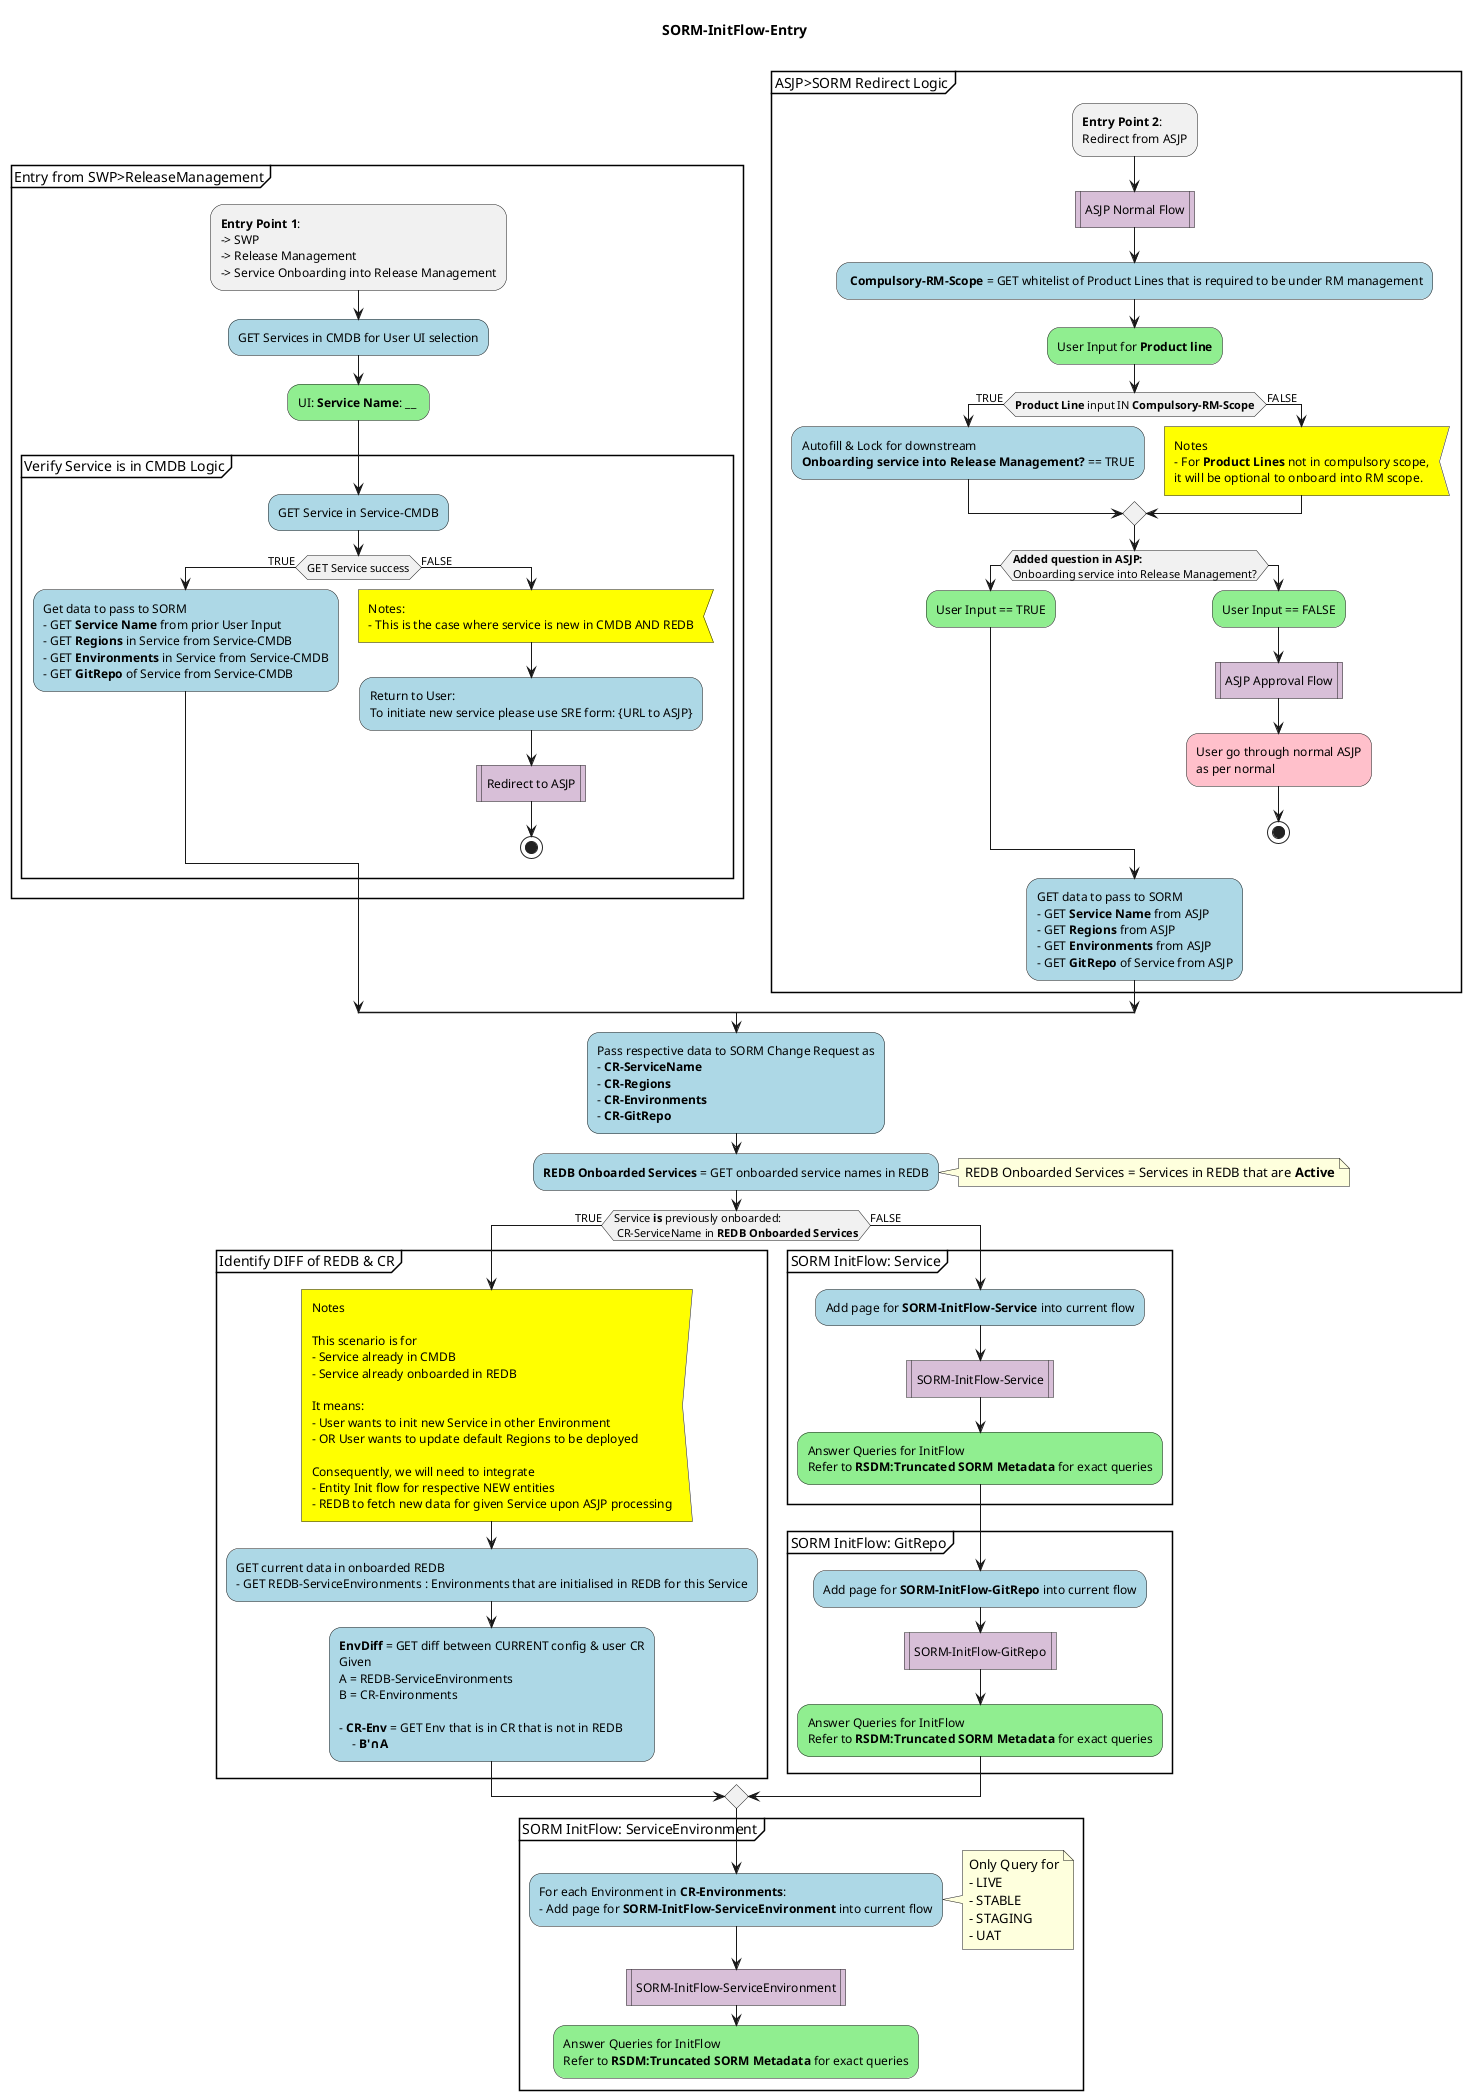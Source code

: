 @startuml
title SORM-InitFlow-Entry

split
    partition "Entry from SWP>ReleaseManagement"
        -[hidden]->
        :<b>Entry Point 1</b>:\n-> SWP\n-> Release Management\n-> Service Onboarding into Release Management;
        #LightBlue:GET Services in CMDB for User UI selection;
        #LightGreen:UI: <b>Service Name</b>: __ ;

        partition "Verify Service is in CMDB Logic"
            #LightBlue:GET Service in Service-CMDB;
            if (GET Service success) then (TRUE)
                #LightBlue:Get data to pass to SORM
                - GET <b>Service Name</b> from prior User Input
                - GET <b>Regions</b> in Service from Service-CMDB
                - GET <b>Environments</b> in Service from Service-CMDB
                - GET <b>GitRepo</b> of Service from Service-CMDB;
            else (FALSE)
                #Yellow:Notes:\n- This is the case where service is new in CMDB AND REDB<
                #LightBlue:Return to User:\nTo initiate new service please use SRE form: {URL to ASJP};
                #Thistle:Redirect to ASJP|
                stop
            endif
            ' #Thistle:Proceed with init flow\n with prefilled data from Service-CMDB|
        }
    }
split again
    partition "ASJP>SORM Redirect Logic"
        -[hidden]->
        :<b>Entry Point 2</b>:\nRedirect from ASJP;
        #Thistle:ASJP Normal Flow|
        #LightBlue: <b>Compulsory-RM-Scope</b> = GET whitelist of Product Lines that is required to be under RM management;
        #LightGreen:User Input for <b>Product line</b>;
        if (<b>Product Line</b> input IN <b>Compulsory-RM-Scope</b>) then (TRUE)
            #LightBlue:Autofill & Lock for downstream \n<b>Onboarding service into Release Management?</b> == TRUE;
        else (FALSE)
            #Yellow:Notes\n- For <b>Product Lines</b> not in compulsory scope,\nit will be optional to onboard into RM scope.<
        endif
        
        if (**Added question in ASJP:**\nOnboarding service into Release Management?) then 
        #LightGreen:User Input == TRUE;
        else
            #LightGreen:User Input == FALSE;
            #Thistle:ASJP Approval Flow|
            #Pink:User go through normal ASJP 
            as per normal;
            stop
        endif
        #LightBlue:GET data to pass to SORM
        - GET <b>Service Name</b> from ASJP
        - GET <b>Regions</b> from ASJP
        - GET <b>Environments</b> from ASJP
        - GET <b>GitRepo</b> of Service from ASJP;
    }
end split

#LightBlue:Pass respective data to SORM Change Request as
- <b>CR-ServiceName</b>
- <b>CR-Regions</b>
- <b>CR-Environments</b>
- <b>CR-GitRepo</b>;

#LightBlue:<b>REDB Onboarded Services</b> = GET onboarded service names in REDB;
note right 
    REDB Onboarded Services = Services in REDB that are <b>Active</b>
end note

    if (Service <b>is</b> previously onboarded:\n CR-ServiceName in <b>REDB Onboarded Services</b>) then (TRUE)
        partition "Identify DIFF of REDB & CR"{
            #Yellow:Notes

            This scenario is for
            - Service already in CMDB
            - Service already onboarded in REDB

            It means:
            - User wants to init new Service in other Environment
            - OR User wants to update default Regions to be deployed

            Consequently, we will need to integrate
            - Entity Init flow for respective NEW entities
            - REDB to fetch new data for given Service upon ASJP processing<
            #LightBlue:GET current data in onboarded REDB
            - GET REDB-ServiceEnvironments : Environments that are initialised in REDB for this Service;
            
            #LightBlue:<b>EnvDiff</b> = GET diff between CURRENT config & user CR
            Given 
            A = REDB-ServiceEnvironments
            B = CR-Environments

            - <b>CR-Env</b> = GET Env that is in CR that is not in REDB
                - <b>B'∩A</b>;
        }
else (FALSE)
    partition "SORM InitFlow: Service"{
        #LightBlue:Add page for <b>SORM-InitFlow-Service</b> into current flow;
        #Thistle:SORM-InitFlow-Service|
        #LightGreen:Answer Queries for InitFlow
        Refer to <b>RSDM:Truncated SORM Metadata</b> for exact queries;
    }
    partition "SORM InitFlow: GitRepo"{
        #LightBlue:Add page for <b>SORM-InitFlow-GitRepo</b> into current flow;
        #Thistle:SORM-InitFlow-GitRepo|
        #LightGreen:Answer Queries for InitFlow
        Refer to <b>RSDM:Truncated SORM Metadata</b> for exact queries;
    }
endif
partition "SORM InitFlow: ServiceEnvironment"{
    #LightBlue:For each Environment in <b>CR-Environments</b>:
    - Add page for <b>SORM-InitFlow-ServiceEnvironment</b> into current flow;
    note right
        Only Query for
        - LIVE
        - STABLE
        - STAGING
        - UAT
    end note
    #Thistle:SORM-InitFlow-ServiceEnvironment|
    #LightGreen:Answer Queries for InitFlow
    Refer to <b>RSDM:Truncated SORM Metadata</b> for exact queries;
}
    
@enduml
